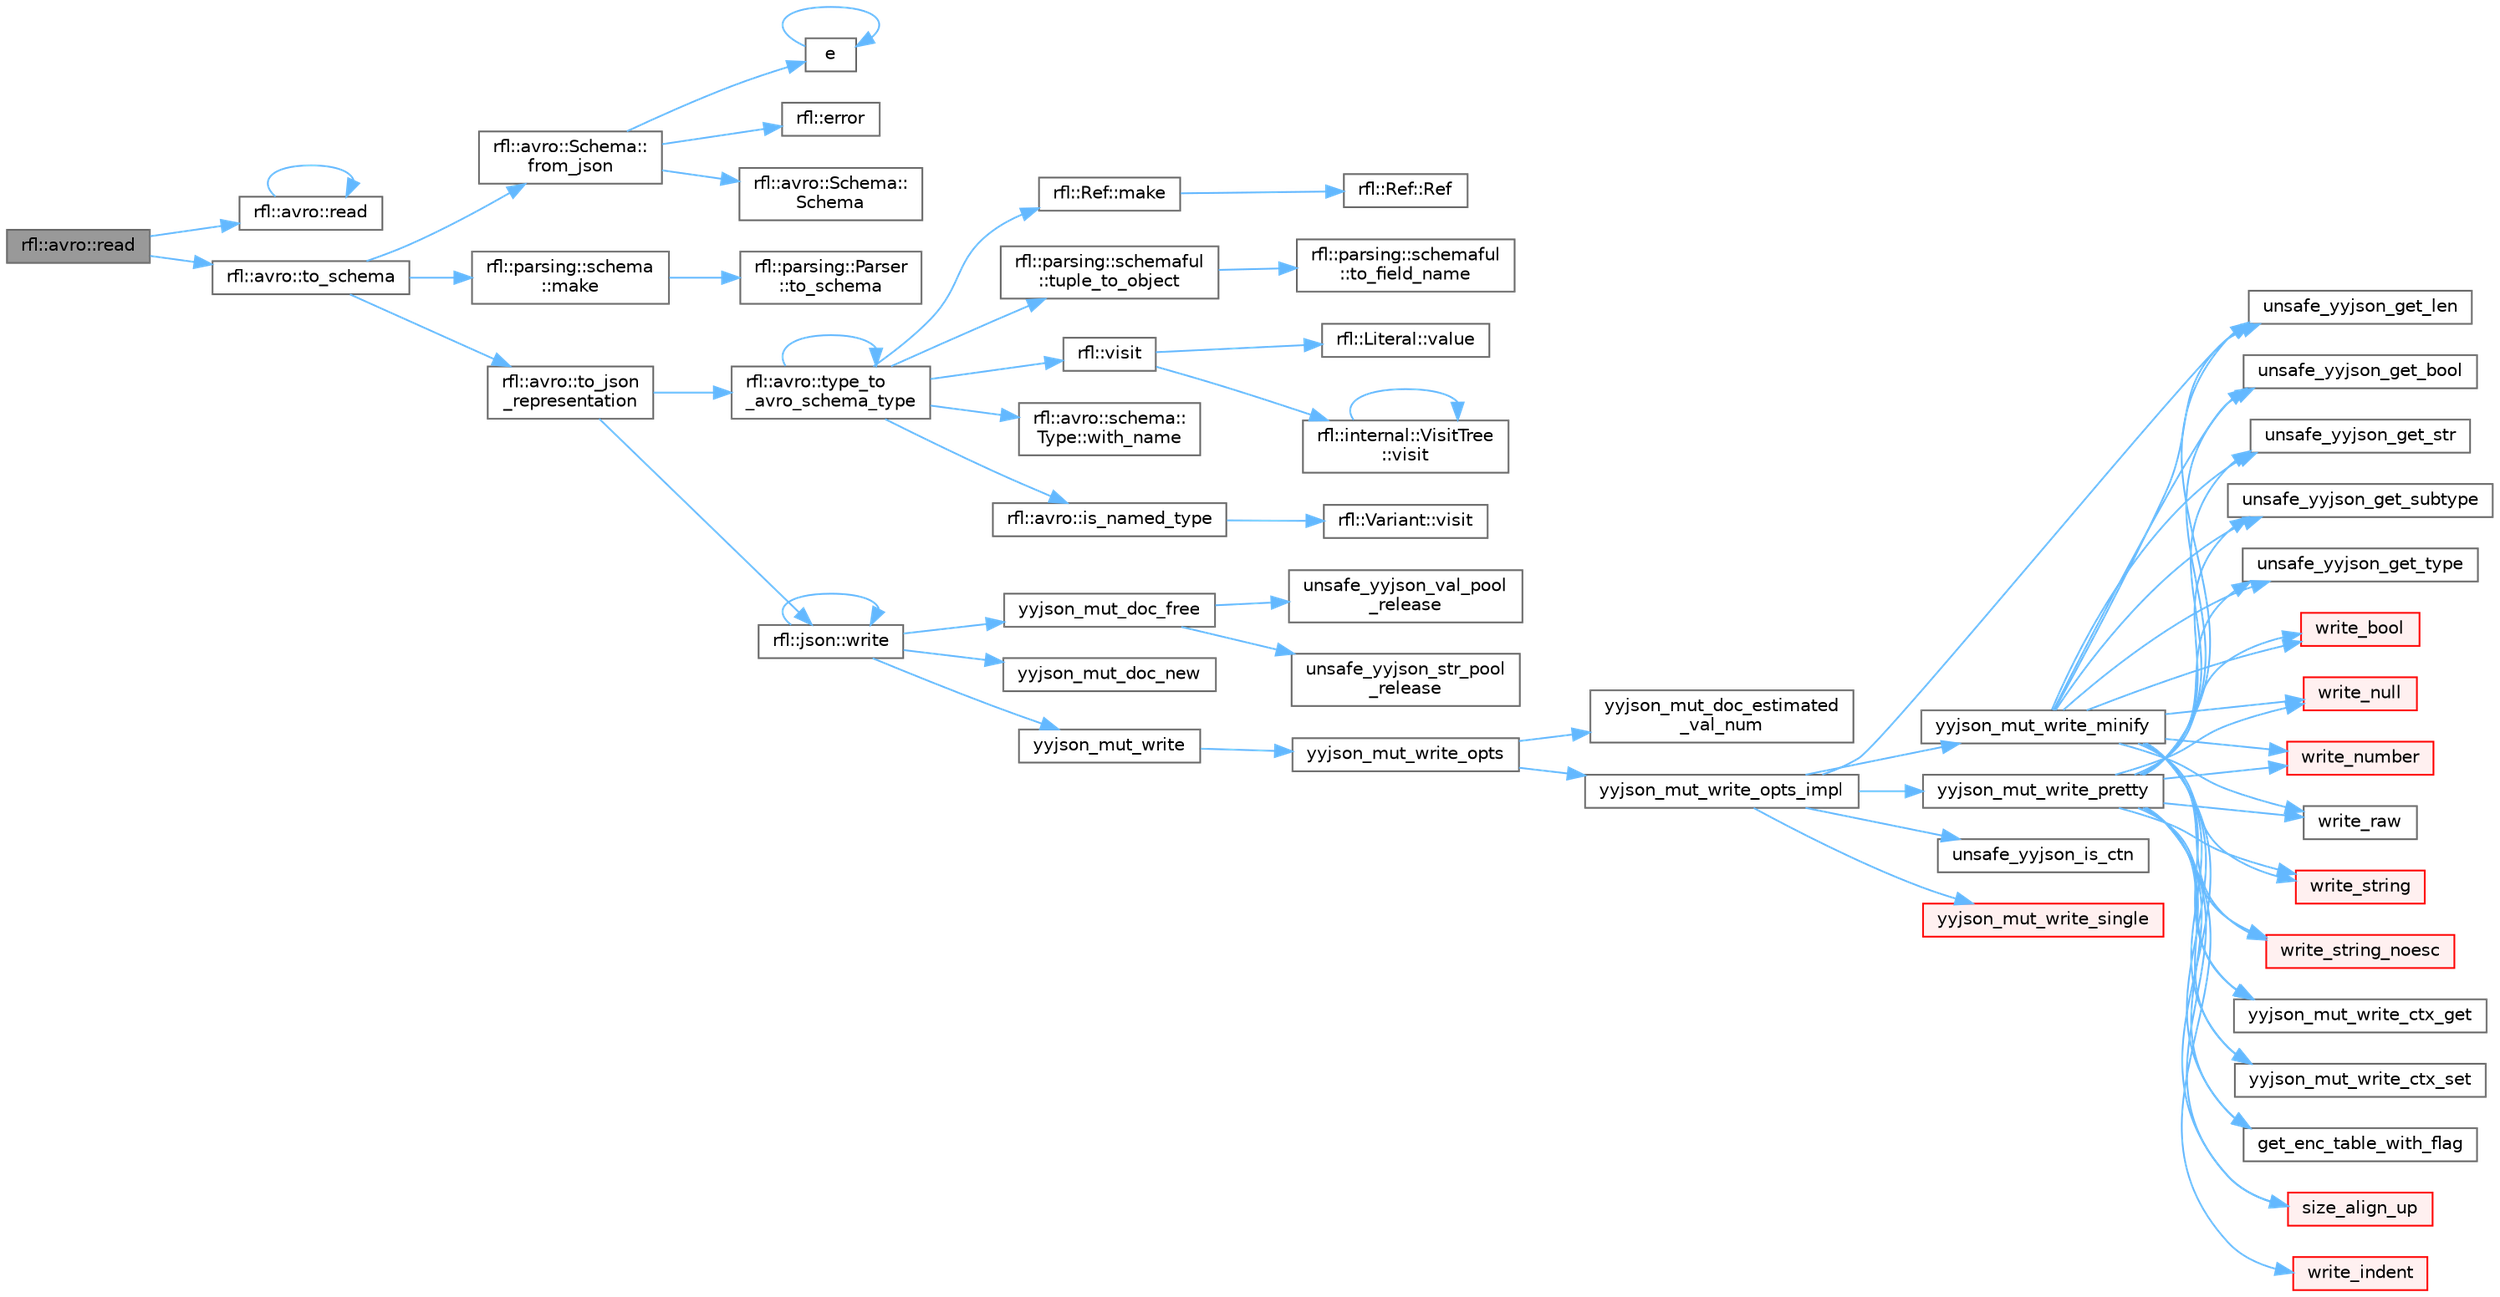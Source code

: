 digraph "rfl::avro::read"
{
 // LATEX_PDF_SIZE
  bgcolor="transparent";
  edge [fontname=Helvetica,fontsize=10,labelfontname=Helvetica,labelfontsize=10];
  node [fontname=Helvetica,fontsize=10,shape=box,height=0.2,width=0.4];
  rankdir="LR";
  Node1 [id="Node000001",label="rfl::avro::read",height=0.2,width=0.4,color="gray40", fillcolor="grey60", style="filled", fontcolor="black",tooltip="Parses an object from AVRO using reflection."];
  Node1 -> Node2 [id="edge1_Node000001_Node000002",color="steelblue1",style="solid",tooltip=" "];
  Node2 [id="Node000002",label="rfl::avro::read",height=0.2,width=0.4,color="grey40", fillcolor="white", style="filled",URL="$namespacerfl_1_1avro.html#aea11cfdc519efbaee04bd766ce499db1",tooltip="Parses an object from a AVRO var."];
  Node2 -> Node2 [id="edge2_Node000002_Node000002",color="steelblue1",style="solid",tooltip=" "];
  Node1 -> Node3 [id="edge3_Node000001_Node000003",color="steelblue1",style="solid",tooltip=" "];
  Node3 [id="Node000003",label="rfl::avro::to_schema",height=0.2,width=0.4,color="grey40", fillcolor="white", style="filled",URL="$namespacerfl_1_1avro.html#ab4e4299e148b02882cde0a081a19d533",tooltip="Returns the Avro schema for a class."];
  Node3 -> Node4 [id="edge4_Node000003_Node000004",color="steelblue1",style="solid",tooltip=" "];
  Node4 [id="Node000004",label="rfl::avro::Schema::\lfrom_json",height=0.2,width=0.4,color="grey40", fillcolor="white", style="filled",URL="$classrfl_1_1avro_1_1_schema.html#a0b87feddebe58d04f4c9b4c4c8e96ff1",tooltip=" "];
  Node4 -> Node5 [id="edge5_Node000004_Node000005",color="steelblue1",style="solid",tooltip=" "];
  Node5 [id="Node000005",label="e",height=0.2,width=0.4,color="grey40", fillcolor="white", style="filled",URL="$_cwise__array__power__array_8cpp.html#a9cb86ff854760bf91a154f2724a9101d",tooltip=" "];
  Node5 -> Node5 [id="edge6_Node000005_Node000005",color="steelblue1",style="solid",tooltip=" "];
  Node4 -> Node6 [id="edge7_Node000004_Node000006",color="steelblue1",style="solid",tooltip=" "];
  Node6 [id="Node000006",label="rfl::error",height=0.2,width=0.4,color="grey40", fillcolor="white", style="filled",URL="$namespacerfl.html#a6625864c6c297dfdc3d3c3ee3181dd8c",tooltip="Shorthand for unexpected error."];
  Node4 -> Node7 [id="edge8_Node000004_Node000007",color="steelblue1",style="solid",tooltip=" "];
  Node7 [id="Node000007",label="rfl::avro::Schema::\lSchema",height=0.2,width=0.4,color="grey40", fillcolor="white", style="filled",URL="$classrfl_1_1avro_1_1_schema.html#afe64e32328ce80341a44c3c3e8ed2eff",tooltip=" "];
  Node3 -> Node8 [id="edge9_Node000003_Node000008",color="steelblue1",style="solid",tooltip=" "];
  Node8 [id="Node000008",label="rfl::parsing::schema\l::make",height=0.2,width=0.4,color="grey40", fillcolor="white", style="filled",URL="$namespacerfl_1_1parsing_1_1schema.html#abde3ab3b84d1e866390452a4bcd9f414",tooltip=" "];
  Node8 -> Node9 [id="edge10_Node000008_Node000009",color="steelblue1",style="solid",tooltip=" "];
  Node9 [id="Node000009",label="rfl::parsing::Parser\l::to_schema",height=0.2,width=0.4,color="grey40", fillcolor="white", style="filled",URL="$structrfl_1_1parsing_1_1_parser.html#a1dafff3e2ac5cc6e4cf8472870a2481f",tooltip="Generates a schema for the underlying type."];
  Node3 -> Node10 [id="edge11_Node000003_Node000010",color="steelblue1",style="solid",tooltip=" "];
  Node10 [id="Node000010",label="rfl::avro::to_json\l_representation",height=0.2,width=0.4,color="grey40", fillcolor="white", style="filled",URL="$namespacerfl_1_1avro.html#ad8970e1bc390f14a2a8b2e4268e3a9e4",tooltip=" "];
  Node10 -> Node11 [id="edge12_Node000010_Node000011",color="steelblue1",style="solid",tooltip=" "];
  Node11 [id="Node000011",label="rfl::avro::type_to\l_avro_schema_type",height=0.2,width=0.4,color="grey40", fillcolor="white", style="filled",URL="$namespacerfl_1_1avro.html#a2bde2fe911f941dfa6ac70073bdfaab4",tooltip=" "];
  Node11 -> Node12 [id="edge13_Node000011_Node000012",color="steelblue1",style="solid",tooltip=" "];
  Node12 [id="Node000012",label="rfl::avro::is_named_type",height=0.2,width=0.4,color="grey40", fillcolor="white", style="filled",URL="$namespacerfl_1_1avro.html#ad309b1262fb37cdb7e4ff4e13e864053",tooltip=" "];
  Node12 -> Node13 [id="edge14_Node000012_Node000013",color="steelblue1",style="solid",tooltip=" "];
  Node13 [id="Node000013",label="rfl::Variant::visit",height=0.2,width=0.4,color="grey40", fillcolor="white", style="filled",URL="$classrfl_1_1_variant.html#ac3b3ce4b10d7ae00df4474bc78f64f6b",tooltip=" "];
  Node11 -> Node14 [id="edge15_Node000011_Node000014",color="steelblue1",style="solid",tooltip=" "];
  Node14 [id="Node000014",label="rfl::Ref::make",height=0.2,width=0.4,color="grey40", fillcolor="white", style="filled",URL="$classrfl_1_1_ref.html#a1501cd0fd114b2dd113fb3abe974275d",tooltip=" "];
  Node14 -> Node15 [id="edge16_Node000014_Node000015",color="steelblue1",style="solid",tooltip=" "];
  Node15 [id="Node000015",label="rfl::Ref::Ref",height=0.2,width=0.4,color="grey40", fillcolor="white", style="filled",URL="$classrfl_1_1_ref.html#a157d7b0b3b1bc2b0833c0843bf056d04",tooltip=" "];
  Node11 -> Node16 [id="edge17_Node000011_Node000016",color="steelblue1",style="solid",tooltip=" "];
  Node16 [id="Node000016",label="rfl::parsing::schemaful\l::tuple_to_object",height=0.2,width=0.4,color="grey40", fillcolor="white", style="filled",URL="$namespacerfl_1_1parsing_1_1schemaful.html#a5b412f7002391ba449648c30b115d142",tooltip=" "];
  Node16 -> Node17 [id="edge18_Node000016_Node000017",color="steelblue1",style="solid",tooltip=" "];
  Node17 [id="Node000017",label="rfl::parsing::schemaful\l::to_field_name",height=0.2,width=0.4,color="grey40", fillcolor="white", style="filled",URL="$namespacerfl_1_1parsing_1_1schemaful.html#a637e665897ba12ed046a7c21720158f4",tooltip=" "];
  Node11 -> Node11 [id="edge19_Node000011_Node000011",color="steelblue1",style="solid",tooltip=" "];
  Node11 -> Node18 [id="edge20_Node000011_Node000018",color="steelblue1",style="solid",tooltip=" "];
  Node18 [id="Node000018",label="rfl::visit",height=0.2,width=0.4,color="grey40", fillcolor="white", style="filled",URL="$namespacerfl.html#ab818223fa1c483a720a5004db13c118b",tooltip=" "];
  Node18 -> Node19 [id="edge21_Node000018_Node000019",color="steelblue1",style="solid",tooltip=" "];
  Node19 [id="Node000019",label="rfl::Literal::value",height=0.2,width=0.4,color="grey40", fillcolor="white", style="filled",URL="$classrfl_1_1_literal.html#a12e1ef9245686c82fd03d9488a06249e",tooltip="Returns the value actually contained in the Literal."];
  Node18 -> Node20 [id="edge22_Node000018_Node000020",color="steelblue1",style="solid",tooltip=" "];
  Node20 [id="Node000020",label="rfl::internal::VisitTree\l::visit",height=0.2,width=0.4,color="grey40", fillcolor="white", style="filled",URL="$structrfl_1_1internal_1_1_visit_tree.html#a0f788884e011cf44fa9ed4f9b80d1bd8",tooltip="Evaluates a visitor pattern using a tree-like structure."];
  Node20 -> Node20 [id="edge23_Node000020_Node000020",color="steelblue1",style="solid",tooltip=" "];
  Node11 -> Node21 [id="edge24_Node000011_Node000021",color="steelblue1",style="solid",tooltip=" "];
  Node21 [id="Node000021",label="rfl::avro::schema::\lType::with_name",height=0.2,width=0.4,color="grey40", fillcolor="white", style="filled",URL="$structrfl_1_1avro_1_1schema_1_1_type.html#a020df2467fc88c2642139b392dec1c16",tooltip=" "];
  Node10 -> Node22 [id="edge25_Node000010_Node000022",color="steelblue1",style="solid",tooltip=" "];
  Node22 [id="Node000022",label="rfl::json::write",height=0.2,width=0.4,color="grey40", fillcolor="white", style="filled",URL="$namespacerfl_1_1json.html#af39a23539424555b8c970d12a58e547f",tooltip="Returns a JSON string."];
  Node22 -> Node22 [id="edge26_Node000022_Node000022",color="steelblue1",style="solid",tooltip=" "];
  Node22 -> Node23 [id="edge27_Node000022_Node000023",color="steelblue1",style="solid",tooltip=" "];
  Node23 [id="Node000023",label="yyjson_mut_doc_free",height=0.2,width=0.4,color="grey40", fillcolor="white", style="filled",URL="$yyjson_8c.html#a473b53dd223f25a117a6fe3b543bfdb1",tooltip=" "];
  Node23 -> Node24 [id="edge28_Node000023_Node000024",color="steelblue1",style="solid",tooltip=" "];
  Node24 [id="Node000024",label="unsafe_yyjson_str_pool\l_release",height=0.2,width=0.4,color="grey40", fillcolor="white", style="filled",URL="$yyjson_8c.html#a68827985804124f8d26d256b07877cf9",tooltip=" "];
  Node23 -> Node25 [id="edge29_Node000023_Node000025",color="steelblue1",style="solid",tooltip=" "];
  Node25 [id="Node000025",label="unsafe_yyjson_val_pool\l_release",height=0.2,width=0.4,color="grey40", fillcolor="white", style="filled",URL="$yyjson_8c.html#a423ab190d8ce947af71ff1a45ab76805",tooltip=" "];
  Node22 -> Node26 [id="edge30_Node000022_Node000026",color="steelblue1",style="solid",tooltip=" "];
  Node26 [id="Node000026",label="yyjson_mut_doc_new",height=0.2,width=0.4,color="grey40", fillcolor="white", style="filled",URL="$yyjson_8c.html#a94a8c1c5f4e47e11e268d7f4c0e4cb1a",tooltip=" "];
  Node22 -> Node27 [id="edge31_Node000022_Node000027",color="steelblue1",style="solid",tooltip=" "];
  Node27 [id="Node000027",label="yyjson_mut_write",height=0.2,width=0.4,color="grey40", fillcolor="white", style="filled",URL="$yyjson_8h.html#a881e2ee3f487385810829df8bc675f1f",tooltip=" "];
  Node27 -> Node28 [id="edge32_Node000027_Node000028",color="steelblue1",style="solid",tooltip=" "];
  Node28 [id="Node000028",label="yyjson_mut_write_opts",height=0.2,width=0.4,color="grey40", fillcolor="white", style="filled",URL="$yyjson_8c.html#a43932e149602ddfcd9257648ea36e553",tooltip=" "];
  Node28 -> Node29 [id="edge33_Node000028_Node000029",color="steelblue1",style="solid",tooltip=" "];
  Node29 [id="Node000029",label="yyjson_mut_doc_estimated\l_val_num",height=0.2,width=0.4,color="grey40", fillcolor="white", style="filled",URL="$yyjson_8c.html#ac9cfbe501c1317baf92c53571c7333ee",tooltip=" "];
  Node28 -> Node30 [id="edge34_Node000028_Node000030",color="steelblue1",style="solid",tooltip=" "];
  Node30 [id="Node000030",label="yyjson_mut_write_opts_impl",height=0.2,width=0.4,color="grey40", fillcolor="white", style="filled",URL="$yyjson_8c.html#a9419498fed912dda63693d15ff91c74c",tooltip=" "];
  Node30 -> Node31 [id="edge35_Node000030_Node000031",color="steelblue1",style="solid",tooltip=" "];
  Node31 [id="Node000031",label="unsafe_yyjson_get_len",height=0.2,width=0.4,color="grey40", fillcolor="white", style="filled",URL="$yyjson_8h.html#a445bf8a7f9981e4797bf95db944ddf8f",tooltip=" "];
  Node30 -> Node32 [id="edge36_Node000030_Node000032",color="steelblue1",style="solid",tooltip=" "];
  Node32 [id="Node000032",label="unsafe_yyjson_is_ctn",height=0.2,width=0.4,color="grey40", fillcolor="white", style="filled",URL="$yyjson_8h.html#afe1e8995e63d29297d569c4a848bf5a2",tooltip=" "];
  Node30 -> Node33 [id="edge37_Node000030_Node000033",color="steelblue1",style="solid",tooltip=" "];
  Node33 [id="Node000033",label="yyjson_mut_write_minify",height=0.2,width=0.4,color="grey40", fillcolor="white", style="filled",URL="$yyjson_8c.html#a41b0f7caeaed5e6075fdbad6e37daa44",tooltip=" "];
  Node33 -> Node34 [id="edge38_Node000033_Node000034",color="steelblue1",style="solid",tooltip=" "];
  Node34 [id="Node000034",label="get_enc_table_with_flag",height=0.2,width=0.4,color="grey40", fillcolor="white", style="filled",URL="$yyjson_8c.html#a4b810e39a1c70f479ea48f4b6be239b0",tooltip=" "];
  Node33 -> Node35 [id="edge39_Node000033_Node000035",color="steelblue1",style="solid",tooltip=" "];
  Node35 [id="Node000035",label="size_align_up",height=0.2,width=0.4,color="red", fillcolor="#FFF0F0", style="filled",URL="$yyjson_8c.html#aee0ecba3f0e01a145a4bd084c40b53b6",tooltip=" "];
  Node33 -> Node37 [id="edge40_Node000033_Node000037",color="steelblue1",style="solid",tooltip=" "];
  Node37 [id="Node000037",label="unsafe_yyjson_get_bool",height=0.2,width=0.4,color="grey40", fillcolor="white", style="filled",URL="$yyjson_8h.html#a3ef8c1e13a7f67eead2d945125769f90",tooltip=" "];
  Node33 -> Node31 [id="edge41_Node000033_Node000031",color="steelblue1",style="solid",tooltip=" "];
  Node33 -> Node38 [id="edge42_Node000033_Node000038",color="steelblue1",style="solid",tooltip=" "];
  Node38 [id="Node000038",label="unsafe_yyjson_get_str",height=0.2,width=0.4,color="grey40", fillcolor="white", style="filled",URL="$yyjson_8h.html#a879b3c14194afd5b60d663640998c020",tooltip=" "];
  Node33 -> Node39 [id="edge43_Node000033_Node000039",color="steelblue1",style="solid",tooltip=" "];
  Node39 [id="Node000039",label="unsafe_yyjson_get_subtype",height=0.2,width=0.4,color="grey40", fillcolor="white", style="filled",URL="$yyjson_8h.html#a735848e46f26bfe3dfb333c7f890205e",tooltip=" "];
  Node33 -> Node40 [id="edge44_Node000033_Node000040",color="steelblue1",style="solid",tooltip=" "];
  Node40 [id="Node000040",label="unsafe_yyjson_get_type",height=0.2,width=0.4,color="grey40", fillcolor="white", style="filled",URL="$yyjson_8h.html#a25aa2b2a33dccb9af7da4576b3cbe6ab",tooltip=" "];
  Node33 -> Node41 [id="edge45_Node000033_Node000041",color="steelblue1",style="solid",tooltip=" "];
  Node41 [id="Node000041",label="write_bool",height=0.2,width=0.4,color="red", fillcolor="#FFF0F0", style="filled",URL="$yyjson_8c.html#a8f48aafc5963521f3da75e2448f0d084",tooltip=" "];
  Node33 -> Node44 [id="edge46_Node000033_Node000044",color="steelblue1",style="solid",tooltip=" "];
  Node44 [id="Node000044",label="write_null",height=0.2,width=0.4,color="red", fillcolor="#FFF0F0", style="filled",URL="$yyjson_8c.html#a9ab2502373a7c2ad7decc10b76c47043",tooltip=" "];
  Node33 -> Node45 [id="edge47_Node000033_Node000045",color="steelblue1",style="solid",tooltip=" "];
  Node45 [id="Node000045",label="write_number",height=0.2,width=0.4,color="red", fillcolor="#FFF0F0", style="filled",URL="$yyjson_8c.html#a7a6eb98c82d060a1b4b1b25ae9169770",tooltip=" "];
  Node33 -> Node89 [id="edge48_Node000033_Node000089",color="steelblue1",style="solid",tooltip=" "];
  Node89 [id="Node000089",label="write_raw",height=0.2,width=0.4,color="grey40", fillcolor="white", style="filled",URL="$yyjson_8c.html#a595a43099038f73ab0af2b4209b1f0fd",tooltip=" "];
  Node33 -> Node90 [id="edge49_Node000033_Node000090",color="steelblue1",style="solid",tooltip=" "];
  Node90 [id="Node000090",label="write_string",height=0.2,width=0.4,color="red", fillcolor="#FFF0F0", style="filled",URL="$yyjson_8c.html#a1aadf662e6fc22a6419db27146e38472",tooltip=" "];
  Node33 -> Node95 [id="edge50_Node000033_Node000095",color="steelblue1",style="solid",tooltip=" "];
  Node95 [id="Node000095",label="write_string_noesc",height=0.2,width=0.4,color="red", fillcolor="#FFF0F0", style="filled",URL="$yyjson_8c.html#ab1d27351bed7d1f6f632f75dcf9846de",tooltip=" "];
  Node33 -> Node96 [id="edge51_Node000033_Node000096",color="steelblue1",style="solid",tooltip=" "];
  Node96 [id="Node000096",label="yyjson_mut_write_ctx_get",height=0.2,width=0.4,color="grey40", fillcolor="white", style="filled",URL="$yyjson_8c.html#a7330d6789bda008b50a3a964e17629c4",tooltip=" "];
  Node33 -> Node97 [id="edge52_Node000033_Node000097",color="steelblue1",style="solid",tooltip=" "];
  Node97 [id="Node000097",label="yyjson_mut_write_ctx_set",height=0.2,width=0.4,color="grey40", fillcolor="white", style="filled",URL="$yyjson_8c.html#ad170c12cec69275d5f79d760bd3b1a0a",tooltip=" "];
  Node30 -> Node98 [id="edge53_Node000030_Node000098",color="steelblue1",style="solid",tooltip=" "];
  Node98 [id="Node000098",label="yyjson_mut_write_pretty",height=0.2,width=0.4,color="grey40", fillcolor="white", style="filled",URL="$yyjson_8c.html#a5bd41dfbb867b6521e1f7571f3615b0f",tooltip=" "];
  Node98 -> Node34 [id="edge54_Node000098_Node000034",color="steelblue1",style="solid",tooltip=" "];
  Node98 -> Node35 [id="edge55_Node000098_Node000035",color="steelblue1",style="solid",tooltip=" "];
  Node98 -> Node37 [id="edge56_Node000098_Node000037",color="steelblue1",style="solid",tooltip=" "];
  Node98 -> Node31 [id="edge57_Node000098_Node000031",color="steelblue1",style="solid",tooltip=" "];
  Node98 -> Node38 [id="edge58_Node000098_Node000038",color="steelblue1",style="solid",tooltip=" "];
  Node98 -> Node39 [id="edge59_Node000098_Node000039",color="steelblue1",style="solid",tooltip=" "];
  Node98 -> Node40 [id="edge60_Node000098_Node000040",color="steelblue1",style="solid",tooltip=" "];
  Node98 -> Node41 [id="edge61_Node000098_Node000041",color="steelblue1",style="solid",tooltip=" "];
  Node98 -> Node99 [id="edge62_Node000098_Node000099",color="steelblue1",style="solid",tooltip=" "];
  Node99 [id="Node000099",label="write_indent",height=0.2,width=0.4,color="red", fillcolor="#FFF0F0", style="filled",URL="$yyjson_8c.html#ac6e21689f9ccf3981672a321d7d02e47",tooltip=" "];
  Node98 -> Node44 [id="edge63_Node000098_Node000044",color="steelblue1",style="solid",tooltip=" "];
  Node98 -> Node45 [id="edge64_Node000098_Node000045",color="steelblue1",style="solid",tooltip=" "];
  Node98 -> Node89 [id="edge65_Node000098_Node000089",color="steelblue1",style="solid",tooltip=" "];
  Node98 -> Node90 [id="edge66_Node000098_Node000090",color="steelblue1",style="solid",tooltip=" "];
  Node98 -> Node95 [id="edge67_Node000098_Node000095",color="steelblue1",style="solid",tooltip=" "];
  Node98 -> Node96 [id="edge68_Node000098_Node000096",color="steelblue1",style="solid",tooltip=" "];
  Node98 -> Node97 [id="edge69_Node000098_Node000097",color="steelblue1",style="solid",tooltip=" "];
  Node30 -> Node100 [id="edge70_Node000030_Node000100",color="steelblue1",style="solid",tooltip=" "];
  Node100 [id="Node000100",label="yyjson_mut_write_single",height=0.2,width=0.4,color="red", fillcolor="#FFF0F0", style="filled",URL="$yyjson_8c.html#a6453eece4aede41c7d909075ad2980e0",tooltip=" "];
}
